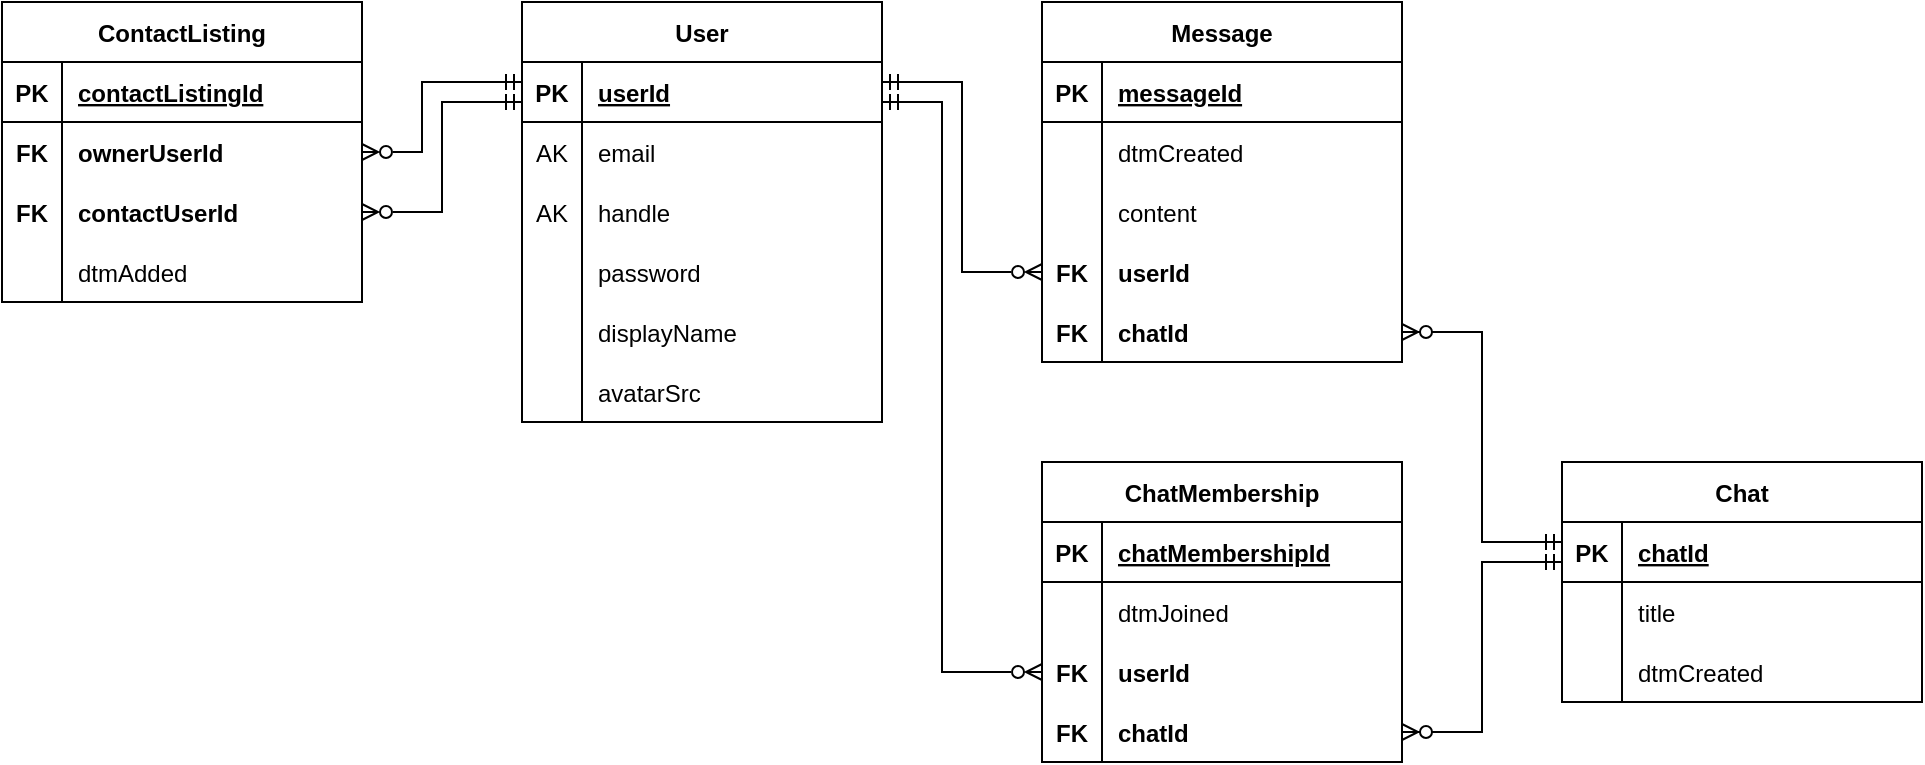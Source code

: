 <mxfile version="15.5.0" type="device"><diagram id="ogwA0sfiTy2EIJQQeg46" name="Page-1"><mxGraphModel dx="2310" dy="1980" grid="1" gridSize="10" guides="1" tooltips="1" connect="1" arrows="1" fold="1" page="1" pageScale="1" pageWidth="827" pageHeight="1169" math="0" shadow="0"><root><mxCell id="0"/><mxCell id="1" parent="0"/><mxCell id="n8cYp7E7KyXDrcf6rKB5-1" value="User" style="shape=table;startSize=30;container=1;collapsible=1;childLayout=tableLayout;fixedRows=1;rowLines=0;fontStyle=1;align=center;resizeLast=1;" vertex="1" parent="1"><mxGeometry x="90" y="170" width="180" height="210" as="geometry"><mxRectangle x="180" y="210" width="60" height="30" as="alternateBounds"/></mxGeometry></mxCell><mxCell id="n8cYp7E7KyXDrcf6rKB5-2" value="" style="shape=partialRectangle;collapsible=0;dropTarget=0;pointerEvents=0;fillColor=none;top=0;left=0;bottom=1;right=0;points=[[0,0.5],[1,0.5]];portConstraint=eastwest;" vertex="1" parent="n8cYp7E7KyXDrcf6rKB5-1"><mxGeometry y="30" width="180" height="30" as="geometry"/></mxCell><mxCell id="n8cYp7E7KyXDrcf6rKB5-3" value="PK" style="shape=partialRectangle;connectable=0;fillColor=none;top=0;left=0;bottom=0;right=0;fontStyle=1;overflow=hidden;" vertex="1" parent="n8cYp7E7KyXDrcf6rKB5-2"><mxGeometry width="30" height="30" as="geometry"><mxRectangle width="30" height="30" as="alternateBounds"/></mxGeometry></mxCell><mxCell id="n8cYp7E7KyXDrcf6rKB5-4" value="userId" style="shape=partialRectangle;connectable=0;fillColor=none;top=0;left=0;bottom=0;right=0;align=left;spacingLeft=6;fontStyle=5;overflow=hidden;" vertex="1" parent="n8cYp7E7KyXDrcf6rKB5-2"><mxGeometry x="30" width="150" height="30" as="geometry"><mxRectangle width="150" height="30" as="alternateBounds"/></mxGeometry></mxCell><mxCell id="n8cYp7E7KyXDrcf6rKB5-5" value="" style="shape=partialRectangle;collapsible=0;dropTarget=0;pointerEvents=0;fillColor=none;top=0;left=0;bottom=0;right=0;points=[[0,0.5],[1,0.5]];portConstraint=eastwest;" vertex="1" parent="n8cYp7E7KyXDrcf6rKB5-1"><mxGeometry y="60" width="180" height="30" as="geometry"/></mxCell><mxCell id="n8cYp7E7KyXDrcf6rKB5-6" value="AK" style="shape=partialRectangle;connectable=0;fillColor=none;top=0;left=0;bottom=0;right=0;editable=1;overflow=hidden;" vertex="1" parent="n8cYp7E7KyXDrcf6rKB5-5"><mxGeometry width="30" height="30" as="geometry"><mxRectangle width="30" height="30" as="alternateBounds"/></mxGeometry></mxCell><mxCell id="n8cYp7E7KyXDrcf6rKB5-7" value="email" style="shape=partialRectangle;connectable=0;fillColor=none;top=0;left=0;bottom=0;right=0;align=left;spacingLeft=6;overflow=hidden;" vertex="1" parent="n8cYp7E7KyXDrcf6rKB5-5"><mxGeometry x="30" width="150" height="30" as="geometry"><mxRectangle width="150" height="30" as="alternateBounds"/></mxGeometry></mxCell><mxCell id="n8cYp7E7KyXDrcf6rKB5-138" value="" style="shape=partialRectangle;collapsible=0;dropTarget=0;pointerEvents=0;fillColor=none;top=0;left=0;bottom=0;right=0;points=[[0,0.5],[1,0.5]];portConstraint=eastwest;" vertex="1" parent="n8cYp7E7KyXDrcf6rKB5-1"><mxGeometry y="90" width="180" height="30" as="geometry"/></mxCell><mxCell id="n8cYp7E7KyXDrcf6rKB5-139" value="AK" style="shape=partialRectangle;connectable=0;fillColor=none;top=0;left=0;bottom=0;right=0;editable=1;overflow=hidden;fontStyle=0" vertex="1" parent="n8cYp7E7KyXDrcf6rKB5-138"><mxGeometry width="30" height="30" as="geometry"><mxRectangle width="30" height="30" as="alternateBounds"/></mxGeometry></mxCell><mxCell id="n8cYp7E7KyXDrcf6rKB5-140" value="handle" style="shape=partialRectangle;connectable=0;fillColor=none;top=0;left=0;bottom=0;right=0;align=left;spacingLeft=6;overflow=hidden;fontStyle=0" vertex="1" parent="n8cYp7E7KyXDrcf6rKB5-138"><mxGeometry x="30" width="150" height="30" as="geometry"><mxRectangle width="150" height="30" as="alternateBounds"/></mxGeometry></mxCell><mxCell id="n8cYp7E7KyXDrcf6rKB5-8" value="" style="shape=partialRectangle;collapsible=0;dropTarget=0;pointerEvents=0;fillColor=none;top=0;left=0;bottom=0;right=0;points=[[0,0.5],[1,0.5]];portConstraint=eastwest;" vertex="1" parent="n8cYp7E7KyXDrcf6rKB5-1"><mxGeometry y="120" width="180" height="30" as="geometry"/></mxCell><mxCell id="n8cYp7E7KyXDrcf6rKB5-9" value="" style="shape=partialRectangle;connectable=0;fillColor=none;top=0;left=0;bottom=0;right=0;editable=1;overflow=hidden;" vertex="1" parent="n8cYp7E7KyXDrcf6rKB5-8"><mxGeometry width="30" height="30" as="geometry"><mxRectangle width="30" height="30" as="alternateBounds"/></mxGeometry></mxCell><mxCell id="n8cYp7E7KyXDrcf6rKB5-10" value="password" style="shape=partialRectangle;connectable=0;fillColor=none;top=0;left=0;bottom=0;right=0;align=left;spacingLeft=6;overflow=hidden;" vertex="1" parent="n8cYp7E7KyXDrcf6rKB5-8"><mxGeometry x="30" width="150" height="30" as="geometry"><mxRectangle width="150" height="30" as="alternateBounds"/></mxGeometry></mxCell><mxCell id="n8cYp7E7KyXDrcf6rKB5-19" value="" style="shape=partialRectangle;collapsible=0;dropTarget=0;pointerEvents=0;fillColor=none;top=0;left=0;bottom=0;right=0;points=[[0,0.5],[1,0.5]];portConstraint=eastwest;" vertex="1" parent="n8cYp7E7KyXDrcf6rKB5-1"><mxGeometry y="150" width="180" height="30" as="geometry"/></mxCell><mxCell id="n8cYp7E7KyXDrcf6rKB5-20" value="" style="shape=partialRectangle;connectable=0;fillColor=none;top=0;left=0;bottom=0;right=0;editable=1;overflow=hidden;" vertex="1" parent="n8cYp7E7KyXDrcf6rKB5-19"><mxGeometry width="30" height="30" as="geometry"><mxRectangle width="30" height="30" as="alternateBounds"/></mxGeometry></mxCell><mxCell id="n8cYp7E7KyXDrcf6rKB5-21" value="displayName" style="shape=partialRectangle;connectable=0;fillColor=none;top=0;left=0;bottom=0;right=0;align=left;spacingLeft=6;overflow=hidden;" vertex="1" parent="n8cYp7E7KyXDrcf6rKB5-19"><mxGeometry x="30" width="150" height="30" as="geometry"><mxRectangle width="150" height="30" as="alternateBounds"/></mxGeometry></mxCell><mxCell id="n8cYp7E7KyXDrcf6rKB5-11" value="" style="shape=partialRectangle;collapsible=0;dropTarget=0;pointerEvents=0;fillColor=none;top=0;left=0;bottom=0;right=0;points=[[0,0.5],[1,0.5]];portConstraint=eastwest;" vertex="1" parent="n8cYp7E7KyXDrcf6rKB5-1"><mxGeometry y="180" width="180" height="30" as="geometry"/></mxCell><mxCell id="n8cYp7E7KyXDrcf6rKB5-12" value="" style="shape=partialRectangle;connectable=0;fillColor=none;top=0;left=0;bottom=0;right=0;editable=1;overflow=hidden;" vertex="1" parent="n8cYp7E7KyXDrcf6rKB5-11"><mxGeometry width="30" height="30" as="geometry"><mxRectangle width="30" height="30" as="alternateBounds"/></mxGeometry></mxCell><mxCell id="n8cYp7E7KyXDrcf6rKB5-13" value="avatarSrc" style="shape=partialRectangle;connectable=0;fillColor=none;top=0;left=0;bottom=0;right=0;align=left;spacingLeft=6;overflow=hidden;" vertex="1" parent="n8cYp7E7KyXDrcf6rKB5-11"><mxGeometry x="30" width="150" height="30" as="geometry"><mxRectangle width="150" height="30" as="alternateBounds"/></mxGeometry></mxCell><mxCell id="n8cYp7E7KyXDrcf6rKB5-41" value="Message" style="shape=table;startSize=30;container=1;collapsible=1;childLayout=tableLayout;fixedRows=1;rowLines=0;fontStyle=1;align=center;resizeLast=1;" vertex="1" parent="1"><mxGeometry x="350" y="170" width="180" height="180" as="geometry"><mxRectangle x="180" y="210" width="60" height="30" as="alternateBounds"/></mxGeometry></mxCell><mxCell id="n8cYp7E7KyXDrcf6rKB5-42" value="" style="shape=partialRectangle;collapsible=0;dropTarget=0;pointerEvents=0;fillColor=none;top=0;left=0;bottom=1;right=0;points=[[0,0.5],[1,0.5]];portConstraint=eastwest;" vertex="1" parent="n8cYp7E7KyXDrcf6rKB5-41"><mxGeometry y="30" width="180" height="30" as="geometry"/></mxCell><mxCell id="n8cYp7E7KyXDrcf6rKB5-43" value="PK" style="shape=partialRectangle;connectable=0;fillColor=none;top=0;left=0;bottom=0;right=0;fontStyle=1;overflow=hidden;" vertex="1" parent="n8cYp7E7KyXDrcf6rKB5-42"><mxGeometry width="30" height="30" as="geometry"><mxRectangle width="30" height="30" as="alternateBounds"/></mxGeometry></mxCell><mxCell id="n8cYp7E7KyXDrcf6rKB5-44" value="messageId" style="shape=partialRectangle;connectable=0;fillColor=none;top=0;left=0;bottom=0;right=0;align=left;spacingLeft=6;fontStyle=5;overflow=hidden;" vertex="1" parent="n8cYp7E7KyXDrcf6rKB5-42"><mxGeometry x="30" width="150" height="30" as="geometry"><mxRectangle width="150" height="30" as="alternateBounds"/></mxGeometry></mxCell><mxCell id="n8cYp7E7KyXDrcf6rKB5-45" value="" style="shape=partialRectangle;collapsible=0;dropTarget=0;pointerEvents=0;fillColor=none;top=0;left=0;bottom=0;right=0;points=[[0,0.5],[1,0.5]];portConstraint=eastwest;" vertex="1" parent="n8cYp7E7KyXDrcf6rKB5-41"><mxGeometry y="60" width="180" height="30" as="geometry"/></mxCell><mxCell id="n8cYp7E7KyXDrcf6rKB5-46" value="" style="shape=partialRectangle;connectable=0;fillColor=none;top=0;left=0;bottom=0;right=0;editable=1;overflow=hidden;" vertex="1" parent="n8cYp7E7KyXDrcf6rKB5-45"><mxGeometry width="30" height="30" as="geometry"><mxRectangle width="30" height="30" as="alternateBounds"/></mxGeometry></mxCell><mxCell id="n8cYp7E7KyXDrcf6rKB5-47" value="dtmCreated" style="shape=partialRectangle;connectable=0;fillColor=none;top=0;left=0;bottom=0;right=0;align=left;spacingLeft=6;overflow=hidden;" vertex="1" parent="n8cYp7E7KyXDrcf6rKB5-45"><mxGeometry x="30" width="150" height="30" as="geometry"><mxRectangle width="150" height="30" as="alternateBounds"/></mxGeometry></mxCell><mxCell id="n8cYp7E7KyXDrcf6rKB5-48" value="" style="shape=partialRectangle;collapsible=0;dropTarget=0;pointerEvents=0;fillColor=none;top=0;left=0;bottom=0;right=0;points=[[0,0.5],[1,0.5]];portConstraint=eastwest;" vertex="1" parent="n8cYp7E7KyXDrcf6rKB5-41"><mxGeometry y="90" width="180" height="30" as="geometry"/></mxCell><mxCell id="n8cYp7E7KyXDrcf6rKB5-49" value="" style="shape=partialRectangle;connectable=0;fillColor=none;top=0;left=0;bottom=0;right=0;editable=1;overflow=hidden;" vertex="1" parent="n8cYp7E7KyXDrcf6rKB5-48"><mxGeometry width="30" height="30" as="geometry"><mxRectangle width="30" height="30" as="alternateBounds"/></mxGeometry></mxCell><mxCell id="n8cYp7E7KyXDrcf6rKB5-50" value="content" style="shape=partialRectangle;connectable=0;fillColor=none;top=0;left=0;bottom=0;right=0;align=left;spacingLeft=6;overflow=hidden;" vertex="1" parent="n8cYp7E7KyXDrcf6rKB5-48"><mxGeometry x="30" width="150" height="30" as="geometry"><mxRectangle width="150" height="30" as="alternateBounds"/></mxGeometry></mxCell><mxCell id="n8cYp7E7KyXDrcf6rKB5-51" value="" style="shape=partialRectangle;collapsible=0;dropTarget=0;pointerEvents=0;fillColor=none;top=0;left=0;bottom=0;right=0;points=[[0,0.5],[1,0.5]];portConstraint=eastwest;" vertex="1" parent="n8cYp7E7KyXDrcf6rKB5-41"><mxGeometry y="120" width="180" height="30" as="geometry"/></mxCell><mxCell id="n8cYp7E7KyXDrcf6rKB5-52" value="FK" style="shape=partialRectangle;connectable=0;fillColor=none;top=0;left=0;bottom=0;right=0;editable=1;overflow=hidden;fontStyle=1" vertex="1" parent="n8cYp7E7KyXDrcf6rKB5-51"><mxGeometry width="30" height="30" as="geometry"><mxRectangle width="30" height="30" as="alternateBounds"/></mxGeometry></mxCell><mxCell id="n8cYp7E7KyXDrcf6rKB5-53" value="userId" style="shape=partialRectangle;connectable=0;fillColor=none;top=0;left=0;bottom=0;right=0;align=left;spacingLeft=6;overflow=hidden;fontStyle=1" vertex="1" parent="n8cYp7E7KyXDrcf6rKB5-51"><mxGeometry x="30" width="150" height="30" as="geometry"><mxRectangle width="150" height="30" as="alternateBounds"/></mxGeometry></mxCell><mxCell id="n8cYp7E7KyXDrcf6rKB5-78" value="" style="shape=partialRectangle;collapsible=0;dropTarget=0;pointerEvents=0;fillColor=none;top=0;left=0;bottom=0;right=0;points=[[0,0.5],[1,0.5]];portConstraint=eastwest;" vertex="1" parent="n8cYp7E7KyXDrcf6rKB5-41"><mxGeometry y="150" width="180" height="30" as="geometry"/></mxCell><mxCell id="n8cYp7E7KyXDrcf6rKB5-79" value="FK" style="shape=partialRectangle;connectable=0;fillColor=none;top=0;left=0;bottom=0;right=0;editable=1;overflow=hidden;fontStyle=1" vertex="1" parent="n8cYp7E7KyXDrcf6rKB5-78"><mxGeometry width="30" height="30" as="geometry"><mxRectangle width="30" height="30" as="alternateBounds"/></mxGeometry></mxCell><mxCell id="n8cYp7E7KyXDrcf6rKB5-80" value="chatId" style="shape=partialRectangle;connectable=0;fillColor=none;top=0;left=0;bottom=0;right=0;align=left;spacingLeft=6;overflow=hidden;fontStyle=1" vertex="1" parent="n8cYp7E7KyXDrcf6rKB5-78"><mxGeometry x="30" width="150" height="30" as="geometry"><mxRectangle width="150" height="30" as="alternateBounds"/></mxGeometry></mxCell><mxCell id="n8cYp7E7KyXDrcf6rKB5-64" style="edgeStyle=orthogonalEdgeStyle;rounded=0;orthogonalLoop=1;jettySize=auto;html=1;endArrow=ERzeroToMany;endFill=0;strokeColor=default;startArrow=ERmandOne;startFill=0;" edge="1" parent="1" source="n8cYp7E7KyXDrcf6rKB5-2" target="n8cYp7E7KyXDrcf6rKB5-51"><mxGeometry relative="1" as="geometry"><Array as="points"><mxPoint x="310" y="210"/><mxPoint x="310" y="305"/></Array></mxGeometry></mxCell><mxCell id="n8cYp7E7KyXDrcf6rKB5-65" value="Chat" style="shape=table;startSize=30;container=1;collapsible=1;childLayout=tableLayout;fixedRows=1;rowLines=0;fontStyle=1;align=center;resizeLast=1;" vertex="1" parent="1"><mxGeometry x="610" y="400" width="180" height="120" as="geometry"/></mxCell><mxCell id="n8cYp7E7KyXDrcf6rKB5-66" value="" style="shape=partialRectangle;collapsible=0;dropTarget=0;pointerEvents=0;fillColor=none;top=0;left=0;bottom=1;right=0;points=[[0,0.5],[1,0.5]];portConstraint=eastwest;" vertex="1" parent="n8cYp7E7KyXDrcf6rKB5-65"><mxGeometry y="30" width="180" height="30" as="geometry"/></mxCell><mxCell id="n8cYp7E7KyXDrcf6rKB5-67" value="PK" style="shape=partialRectangle;connectable=0;fillColor=none;top=0;left=0;bottom=0;right=0;fontStyle=1;overflow=hidden;" vertex="1" parent="n8cYp7E7KyXDrcf6rKB5-66"><mxGeometry width="30" height="30" as="geometry"><mxRectangle width="30" height="30" as="alternateBounds"/></mxGeometry></mxCell><mxCell id="n8cYp7E7KyXDrcf6rKB5-68" value="chatId" style="shape=partialRectangle;connectable=0;fillColor=none;top=0;left=0;bottom=0;right=0;align=left;spacingLeft=6;fontStyle=5;overflow=hidden;" vertex="1" parent="n8cYp7E7KyXDrcf6rKB5-66"><mxGeometry x="30" width="150" height="30" as="geometry"><mxRectangle width="150" height="30" as="alternateBounds"/></mxGeometry></mxCell><mxCell id="n8cYp7E7KyXDrcf6rKB5-69" value="" style="shape=partialRectangle;collapsible=0;dropTarget=0;pointerEvents=0;fillColor=none;top=0;left=0;bottom=0;right=0;points=[[0,0.5],[1,0.5]];portConstraint=eastwest;" vertex="1" parent="n8cYp7E7KyXDrcf6rKB5-65"><mxGeometry y="60" width="180" height="30" as="geometry"/></mxCell><mxCell id="n8cYp7E7KyXDrcf6rKB5-70" value="" style="shape=partialRectangle;connectable=0;fillColor=none;top=0;left=0;bottom=0;right=0;editable=1;overflow=hidden;" vertex="1" parent="n8cYp7E7KyXDrcf6rKB5-69"><mxGeometry width="30" height="30" as="geometry"><mxRectangle width="30" height="30" as="alternateBounds"/></mxGeometry></mxCell><mxCell id="n8cYp7E7KyXDrcf6rKB5-71" value="title" style="shape=partialRectangle;connectable=0;fillColor=none;top=0;left=0;bottom=0;right=0;align=left;spacingLeft=6;overflow=hidden;" vertex="1" parent="n8cYp7E7KyXDrcf6rKB5-69"><mxGeometry x="30" width="150" height="30" as="geometry"><mxRectangle width="150" height="30" as="alternateBounds"/></mxGeometry></mxCell><mxCell id="n8cYp7E7KyXDrcf6rKB5-72" value="" style="shape=partialRectangle;collapsible=0;dropTarget=0;pointerEvents=0;fillColor=none;top=0;left=0;bottom=0;right=0;points=[[0,0.5],[1,0.5]];portConstraint=eastwest;" vertex="1" parent="n8cYp7E7KyXDrcf6rKB5-65"><mxGeometry y="90" width="180" height="30" as="geometry"/></mxCell><mxCell id="n8cYp7E7KyXDrcf6rKB5-73" value="" style="shape=partialRectangle;connectable=0;fillColor=none;top=0;left=0;bottom=0;right=0;editable=1;overflow=hidden;" vertex="1" parent="n8cYp7E7KyXDrcf6rKB5-72"><mxGeometry width="30" height="30" as="geometry"><mxRectangle width="30" height="30" as="alternateBounds"/></mxGeometry></mxCell><mxCell id="n8cYp7E7KyXDrcf6rKB5-74" value="dtmCreated" style="shape=partialRectangle;connectable=0;fillColor=none;top=0;left=0;bottom=0;right=0;align=left;spacingLeft=6;overflow=hidden;" vertex="1" parent="n8cYp7E7KyXDrcf6rKB5-72"><mxGeometry x="30" width="150" height="30" as="geometry"><mxRectangle width="150" height="30" as="alternateBounds"/></mxGeometry></mxCell><mxCell id="n8cYp7E7KyXDrcf6rKB5-97" style="edgeStyle=orthogonalEdgeStyle;rounded=0;orthogonalLoop=1;jettySize=auto;html=1;startArrow=ERzeroToMany;startFill=1;endArrow=ERmandOne;endFill=0;strokeColor=default;" edge="1" parent="1" source="n8cYp7E7KyXDrcf6rKB5-78" target="n8cYp7E7KyXDrcf6rKB5-66"><mxGeometry relative="1" as="geometry"><Array as="points"><mxPoint x="570" y="335"/><mxPoint x="570" y="440"/></Array></mxGeometry></mxCell><mxCell id="n8cYp7E7KyXDrcf6rKB5-100" value="ChatMembership" style="shape=table;startSize=30;container=1;collapsible=1;childLayout=tableLayout;fixedRows=1;rowLines=0;fontStyle=1;align=center;resizeLast=1;" vertex="1" parent="1"><mxGeometry x="350" y="400" width="180" height="150" as="geometry"/></mxCell><mxCell id="n8cYp7E7KyXDrcf6rKB5-101" value="" style="shape=partialRectangle;collapsible=0;dropTarget=0;pointerEvents=0;fillColor=none;top=0;left=0;bottom=1;right=0;points=[[0,0.5],[1,0.5]];portConstraint=eastwest;" vertex="1" parent="n8cYp7E7KyXDrcf6rKB5-100"><mxGeometry y="30" width="180" height="30" as="geometry"/></mxCell><mxCell id="n8cYp7E7KyXDrcf6rKB5-102" value="PK" style="shape=partialRectangle;connectable=0;fillColor=none;top=0;left=0;bottom=0;right=0;fontStyle=1;overflow=hidden;" vertex="1" parent="n8cYp7E7KyXDrcf6rKB5-101"><mxGeometry width="30" height="30" as="geometry"><mxRectangle width="30" height="30" as="alternateBounds"/></mxGeometry></mxCell><mxCell id="n8cYp7E7KyXDrcf6rKB5-103" value="chatMembershipId" style="shape=partialRectangle;connectable=0;fillColor=none;top=0;left=0;bottom=0;right=0;align=left;spacingLeft=6;fontStyle=5;overflow=hidden;" vertex="1" parent="n8cYp7E7KyXDrcf6rKB5-101"><mxGeometry x="30" width="150" height="30" as="geometry"><mxRectangle width="150" height="30" as="alternateBounds"/></mxGeometry></mxCell><mxCell id="n8cYp7E7KyXDrcf6rKB5-110" value="" style="shape=partialRectangle;collapsible=0;dropTarget=0;pointerEvents=0;fillColor=none;top=0;left=0;bottom=0;right=0;points=[[0,0.5],[1,0.5]];portConstraint=eastwest;" vertex="1" parent="n8cYp7E7KyXDrcf6rKB5-100"><mxGeometry y="60" width="180" height="30" as="geometry"/></mxCell><mxCell id="n8cYp7E7KyXDrcf6rKB5-111" value="" style="shape=partialRectangle;connectable=0;fillColor=none;top=0;left=0;bottom=0;right=0;editable=1;overflow=hidden;" vertex="1" parent="n8cYp7E7KyXDrcf6rKB5-110"><mxGeometry width="30" height="30" as="geometry"><mxRectangle width="30" height="30" as="alternateBounds"/></mxGeometry></mxCell><mxCell id="n8cYp7E7KyXDrcf6rKB5-112" value="dtmJoined" style="shape=partialRectangle;connectable=0;fillColor=none;top=0;left=0;bottom=0;right=0;align=left;spacingLeft=6;overflow=hidden;" vertex="1" parent="n8cYp7E7KyXDrcf6rKB5-110"><mxGeometry x="30" width="150" height="30" as="geometry"><mxRectangle width="150" height="30" as="alternateBounds"/></mxGeometry></mxCell><mxCell id="n8cYp7E7KyXDrcf6rKB5-104" value="" style="shape=partialRectangle;collapsible=0;dropTarget=0;pointerEvents=0;fillColor=none;top=0;left=0;bottom=0;right=0;points=[[0,0.5],[1,0.5]];portConstraint=eastwest;" vertex="1" parent="n8cYp7E7KyXDrcf6rKB5-100"><mxGeometry y="90" width="180" height="30" as="geometry"/></mxCell><mxCell id="n8cYp7E7KyXDrcf6rKB5-105" value="FK" style="shape=partialRectangle;connectable=0;fillColor=none;top=0;left=0;bottom=0;right=0;editable=1;overflow=hidden;fontStyle=1" vertex="1" parent="n8cYp7E7KyXDrcf6rKB5-104"><mxGeometry width="30" height="30" as="geometry"><mxRectangle width="30" height="30" as="alternateBounds"/></mxGeometry></mxCell><mxCell id="n8cYp7E7KyXDrcf6rKB5-106" value="userId" style="shape=partialRectangle;connectable=0;fillColor=none;top=0;left=0;bottom=0;right=0;align=left;spacingLeft=6;overflow=hidden;fontStyle=1" vertex="1" parent="n8cYp7E7KyXDrcf6rKB5-104"><mxGeometry x="30" width="150" height="30" as="geometry"><mxRectangle width="150" height="30" as="alternateBounds"/></mxGeometry></mxCell><mxCell id="n8cYp7E7KyXDrcf6rKB5-107" value="" style="shape=partialRectangle;collapsible=0;dropTarget=0;pointerEvents=0;fillColor=none;top=0;left=0;bottom=0;right=0;points=[[0,0.5],[1,0.5]];portConstraint=eastwest;" vertex="1" parent="n8cYp7E7KyXDrcf6rKB5-100"><mxGeometry y="120" width="180" height="30" as="geometry"/></mxCell><mxCell id="n8cYp7E7KyXDrcf6rKB5-108" value="FK" style="shape=partialRectangle;connectable=0;fillColor=none;top=0;left=0;bottom=0;right=0;editable=1;overflow=hidden;fontStyle=1" vertex="1" parent="n8cYp7E7KyXDrcf6rKB5-107"><mxGeometry width="30" height="30" as="geometry"><mxRectangle width="30" height="30" as="alternateBounds"/></mxGeometry></mxCell><mxCell id="n8cYp7E7KyXDrcf6rKB5-109" value="chatId" style="shape=partialRectangle;connectable=0;fillColor=none;top=0;left=0;bottom=0;right=0;align=left;spacingLeft=6;overflow=hidden;fontStyle=1" vertex="1" parent="n8cYp7E7KyXDrcf6rKB5-107"><mxGeometry x="30" width="150" height="30" as="geometry"><mxRectangle width="150" height="30" as="alternateBounds"/></mxGeometry></mxCell><mxCell id="n8cYp7E7KyXDrcf6rKB5-114" style="edgeStyle=orthogonalEdgeStyle;rounded=0;orthogonalLoop=1;jettySize=auto;html=1;startArrow=ERmandOne;startFill=0;endArrow=ERzeroToMany;endFill=0;strokeColor=default;" edge="1" parent="1" source="n8cYp7E7KyXDrcf6rKB5-2" target="n8cYp7E7KyXDrcf6rKB5-104"><mxGeometry relative="1" as="geometry"><Array as="points"><mxPoint x="300" y="220"/><mxPoint x="300" y="505"/></Array></mxGeometry></mxCell><mxCell id="n8cYp7E7KyXDrcf6rKB5-115" style="edgeStyle=orthogonalEdgeStyle;rounded=0;orthogonalLoop=1;jettySize=auto;html=1;startArrow=ERzeroToMany;startFill=1;endArrow=ERmandOne;endFill=0;strokeColor=default;" edge="1" parent="1" source="n8cYp7E7KyXDrcf6rKB5-107" target="n8cYp7E7KyXDrcf6rKB5-66"><mxGeometry relative="1" as="geometry"><Array as="points"><mxPoint x="570" y="535"/><mxPoint x="570" y="450"/></Array></mxGeometry></mxCell><mxCell id="n8cYp7E7KyXDrcf6rKB5-122" value="ContactListing" style="shape=table;startSize=30;container=1;collapsible=1;childLayout=tableLayout;fixedRows=1;rowLines=0;fontStyle=1;align=center;resizeLast=1;" vertex="1" parent="1"><mxGeometry x="-170" y="170" width="180" height="150" as="geometry"><mxRectangle x="180" y="210" width="60" height="30" as="alternateBounds"/></mxGeometry></mxCell><mxCell id="n8cYp7E7KyXDrcf6rKB5-123" value="" style="shape=partialRectangle;collapsible=0;dropTarget=0;pointerEvents=0;fillColor=none;top=0;left=0;bottom=1;right=0;points=[[0,0.5],[1,0.5]];portConstraint=eastwest;" vertex="1" parent="n8cYp7E7KyXDrcf6rKB5-122"><mxGeometry y="30" width="180" height="30" as="geometry"/></mxCell><mxCell id="n8cYp7E7KyXDrcf6rKB5-124" value="PK" style="shape=partialRectangle;connectable=0;fillColor=none;top=0;left=0;bottom=0;right=0;fontStyle=1;overflow=hidden;" vertex="1" parent="n8cYp7E7KyXDrcf6rKB5-123"><mxGeometry width="30" height="30" as="geometry"><mxRectangle width="30" height="30" as="alternateBounds"/></mxGeometry></mxCell><mxCell id="n8cYp7E7KyXDrcf6rKB5-125" value="contactListingId" style="shape=partialRectangle;connectable=0;fillColor=none;top=0;left=0;bottom=0;right=0;align=left;spacingLeft=6;fontStyle=5;overflow=hidden;" vertex="1" parent="n8cYp7E7KyXDrcf6rKB5-123"><mxGeometry x="30" width="150" height="30" as="geometry"><mxRectangle width="150" height="30" as="alternateBounds"/></mxGeometry></mxCell><mxCell id="n8cYp7E7KyXDrcf6rKB5-126" value="" style="shape=partialRectangle;collapsible=0;dropTarget=0;pointerEvents=0;fillColor=none;top=0;left=0;bottom=0;right=0;points=[[0,0.5],[1,0.5]];portConstraint=eastwest;" vertex="1" parent="n8cYp7E7KyXDrcf6rKB5-122"><mxGeometry y="60" width="180" height="30" as="geometry"/></mxCell><mxCell id="n8cYp7E7KyXDrcf6rKB5-127" value="FK" style="shape=partialRectangle;connectable=0;fillColor=none;top=0;left=0;bottom=0;right=0;editable=1;overflow=hidden;fontStyle=1" vertex="1" parent="n8cYp7E7KyXDrcf6rKB5-126"><mxGeometry width="30" height="30" as="geometry"><mxRectangle width="30" height="30" as="alternateBounds"/></mxGeometry></mxCell><mxCell id="n8cYp7E7KyXDrcf6rKB5-128" value="ownerUserId" style="shape=partialRectangle;connectable=0;fillColor=none;top=0;left=0;bottom=0;right=0;align=left;spacingLeft=6;overflow=hidden;fontStyle=1" vertex="1" parent="n8cYp7E7KyXDrcf6rKB5-126"><mxGeometry x="30" width="150" height="30" as="geometry"><mxRectangle width="150" height="30" as="alternateBounds"/></mxGeometry></mxCell><mxCell id="n8cYp7E7KyXDrcf6rKB5-129" value="" style="shape=partialRectangle;collapsible=0;dropTarget=0;pointerEvents=0;fillColor=none;top=0;left=0;bottom=0;right=0;points=[[0,0.5],[1,0.5]];portConstraint=eastwest;" vertex="1" parent="n8cYp7E7KyXDrcf6rKB5-122"><mxGeometry y="90" width="180" height="30" as="geometry"/></mxCell><mxCell id="n8cYp7E7KyXDrcf6rKB5-130" value="FK" style="shape=partialRectangle;connectable=0;fillColor=none;top=0;left=0;bottom=0;right=0;editable=1;overflow=hidden;fontStyle=1" vertex="1" parent="n8cYp7E7KyXDrcf6rKB5-129"><mxGeometry width="30" height="30" as="geometry"><mxRectangle width="30" height="30" as="alternateBounds"/></mxGeometry></mxCell><mxCell id="n8cYp7E7KyXDrcf6rKB5-131" value="contactUserId" style="shape=partialRectangle;connectable=0;fillColor=none;top=0;left=0;bottom=0;right=0;align=left;spacingLeft=6;overflow=hidden;fontStyle=1" vertex="1" parent="n8cYp7E7KyXDrcf6rKB5-129"><mxGeometry x="30" width="150" height="30" as="geometry"><mxRectangle width="150" height="30" as="alternateBounds"/></mxGeometry></mxCell><mxCell id="n8cYp7E7KyXDrcf6rKB5-132" value="" style="shape=partialRectangle;collapsible=0;dropTarget=0;pointerEvents=0;fillColor=none;top=0;left=0;bottom=0;right=0;points=[[0,0.5],[1,0.5]];portConstraint=eastwest;" vertex="1" parent="n8cYp7E7KyXDrcf6rKB5-122"><mxGeometry y="120" width="180" height="30" as="geometry"/></mxCell><mxCell id="n8cYp7E7KyXDrcf6rKB5-133" value="" style="shape=partialRectangle;connectable=0;fillColor=none;top=0;left=0;bottom=0;right=0;editable=1;overflow=hidden;" vertex="1" parent="n8cYp7E7KyXDrcf6rKB5-132"><mxGeometry width="30" height="30" as="geometry"><mxRectangle width="30" height="30" as="alternateBounds"/></mxGeometry></mxCell><mxCell id="n8cYp7E7KyXDrcf6rKB5-134" value="dtmAdded" style="shape=partialRectangle;connectable=0;fillColor=none;top=0;left=0;bottom=0;right=0;align=left;spacingLeft=6;overflow=hidden;" vertex="1" parent="n8cYp7E7KyXDrcf6rKB5-132"><mxGeometry x="30" width="150" height="30" as="geometry"><mxRectangle width="150" height="30" as="alternateBounds"/></mxGeometry></mxCell><mxCell id="n8cYp7E7KyXDrcf6rKB5-142" style="edgeStyle=orthogonalEdgeStyle;rounded=0;orthogonalLoop=1;jettySize=auto;html=1;startArrow=ERmandOne;startFill=0;endArrow=ERzeroToMany;endFill=0;strokeColor=default;" edge="1" parent="1" source="n8cYp7E7KyXDrcf6rKB5-2" target="n8cYp7E7KyXDrcf6rKB5-126"><mxGeometry relative="1" as="geometry"><Array as="points"><mxPoint x="40" y="210"/><mxPoint x="40" y="245"/></Array></mxGeometry></mxCell><mxCell id="n8cYp7E7KyXDrcf6rKB5-145" style="edgeStyle=orthogonalEdgeStyle;rounded=0;orthogonalLoop=1;jettySize=auto;html=1;startArrow=ERmandOne;startFill=0;endArrow=ERzeroToMany;endFill=0;strokeColor=default;" edge="1" parent="1" source="n8cYp7E7KyXDrcf6rKB5-2" target="n8cYp7E7KyXDrcf6rKB5-129"><mxGeometry relative="1" as="geometry"><Array as="points"><mxPoint x="50" y="220"/><mxPoint x="50" y="275"/></Array></mxGeometry></mxCell></root></mxGraphModel></diagram></mxfile>